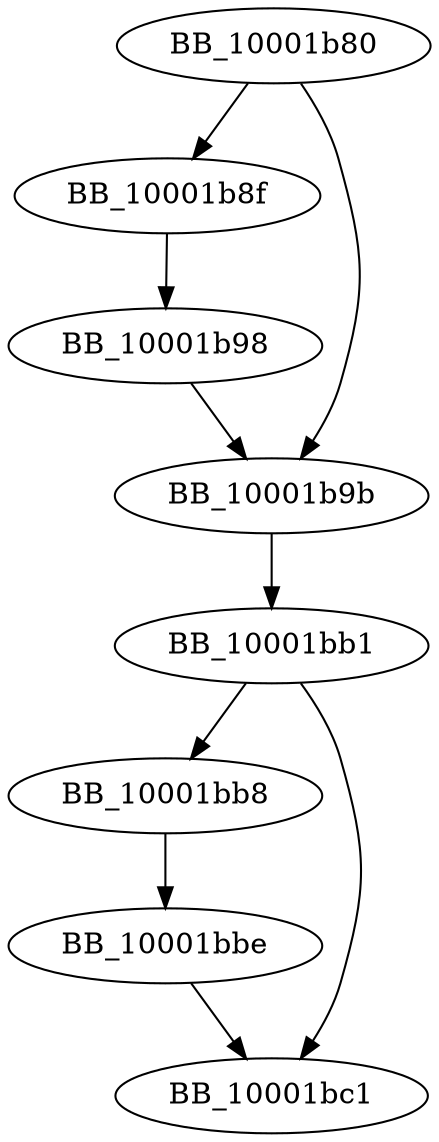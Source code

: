 DiGraph sub_10001B80{
BB_10001b80->BB_10001b8f
BB_10001b80->BB_10001b9b
BB_10001b8f->BB_10001b98
BB_10001b98->BB_10001b9b
BB_10001b9b->BB_10001bb1
BB_10001bb1->BB_10001bb8
BB_10001bb1->BB_10001bc1
BB_10001bb8->BB_10001bbe
BB_10001bbe->BB_10001bc1
}
